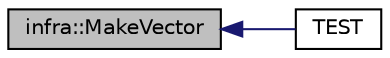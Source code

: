 digraph "infra::MakeVector"
{
 // INTERACTIVE_SVG=YES
  edge [fontname="Helvetica",fontsize="10",labelfontname="Helvetica",labelfontsize="10"];
  node [fontname="Helvetica",fontsize="10",shape=record];
  rankdir="LR";
  Node634 [label="infra::MakeVector",height=0.2,width=0.4,color="black", fillcolor="grey75", style="filled", fontcolor="black"];
  Node634 -> Node635 [dir="back",color="midnightblue",fontsize="10",style="solid",fontname="Helvetica"];
  Node635 [label="TEST",height=0.2,width=0.4,color="black", fillcolor="white", style="filled",URL="$d9/ddc/_test_memory_range_8cpp.html#a80b0d19ae953fecb0b64b1f08aa4c109"];
}
